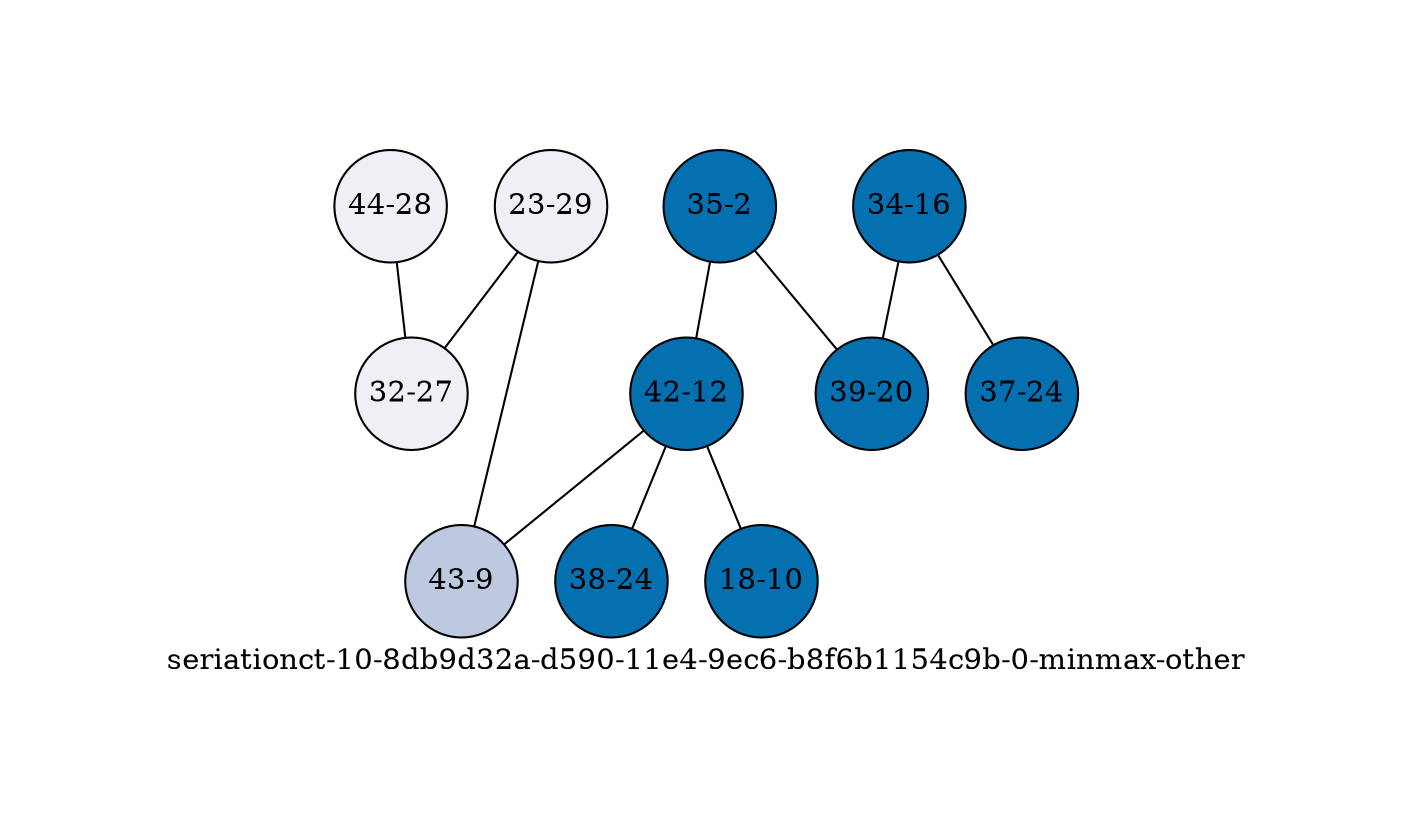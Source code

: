 strict graph "seriationct-10-8db9d32a-d590-11e4-9ec6-b8f6b1154c9b-0-minmax-other" {
labelloc=b;
ratio=auto;
pad="1.0";
label="seriationct-10-8db9d32a-d590-11e4-9ec6-b8f6b1154c9b-0-minmax-other";
node [width="0.75", style=filled, fixedsize=true, height="0.75", shape=circle, label=""];
0 [xCoordinate="28.0", appears_in_slice=4, yCoordinate="44.0", colorscheme=pubu4, short_label="44-28", label="44-28", fillcolor=1, id=0, size="691.133891235"];
1 [xCoordinate="16.0", appears_in_slice=1, yCoordinate="34.0", colorscheme=pubu4, short_label="34-16", label="34-16", fillcolor=4, id=2, size="348.524181243"];
2 [xCoordinate="2.0", appears_in_slice=1, yCoordinate="35.0", colorscheme=pubu4, short_label="35-2", label="35-2", fillcolor=4, id=8, size="453.122965802"];
3 [xCoordinate="29.0", appears_in_slice=4, yCoordinate="23.0", colorscheme=pubu4, short_label="23-29", label="23-29", fillcolor=1, id=3, size="691.133891235"];
4 [xCoordinate="12.0", appears_in_slice=1, yCoordinate="42.0", colorscheme=pubu4, short_label="42-12", label="42-12", fillcolor=4, id=4, size="453.122965802"];
5 [xCoordinate="9.0", appears_in_slice=3, yCoordinate="43.0", colorscheme=pubu4, short_label="43-9", label="43-9", fillcolor=2, id=5, size="568.533919356"];
6 [xCoordinate="27.0", appears_in_slice=4, yCoordinate="32.0", colorscheme=pubu4, short_label="32-27", label="32-27", fillcolor=1, id=6, size="691.133891235"];
7 [xCoordinate="24.0", appears_in_slice=1, yCoordinate="38.0", colorscheme=pubu4, short_label="38-24", label="38-24", fillcolor=4, id=7, size="453.122965802"];
8 [xCoordinate="20.0", appears_in_slice=1, yCoordinate="39.0", colorscheme=pubu4, short_label="39-20", label="39-20", fillcolor=4, id=1, size="453.122965802"];
9 [xCoordinate="24.0", appears_in_slice=1, yCoordinate="37.0", colorscheme=pubu4, short_label="37-24", label="37-24", fillcolor=4, id=9, size="348.524181243"];
10 [xCoordinate="10.0", appears_in_slice=1, yCoordinate="18.0", colorscheme=pubu4, short_label="18-10", label="18-10", fillcolor=4, id=10, size="348.524181243"];
0 -- 6  [inverseweight="11.6392847948", weight="0.0859159319173"];
1 -- 8  [inverseweight="4.50941453114", weight="0.221758277731"];
1 -- 9  [inverseweight="7.05323468225", weight="0.141778920602"];
2 -- 8  [inverseweight="5.57425111758", weight="0.179396295378"];
2 -- 4  [inverseweight="3.72905838889", weight="0.268164210831"];
3 -- 5  [inverseweight="3.69237781213", weight="0.270828190093"];
3 -- 6  [inverseweight="2.51394950203", weight="0.397780464243"];
4 -- 10  [inverseweight="3.88498721376", weight="0.257401104554"];
4 -- 5  [inverseweight="3.56325446344", weight="0.280642320177"];
4 -- 7  [inverseweight="3.53906279794", weight="0.282560682614"];
}
